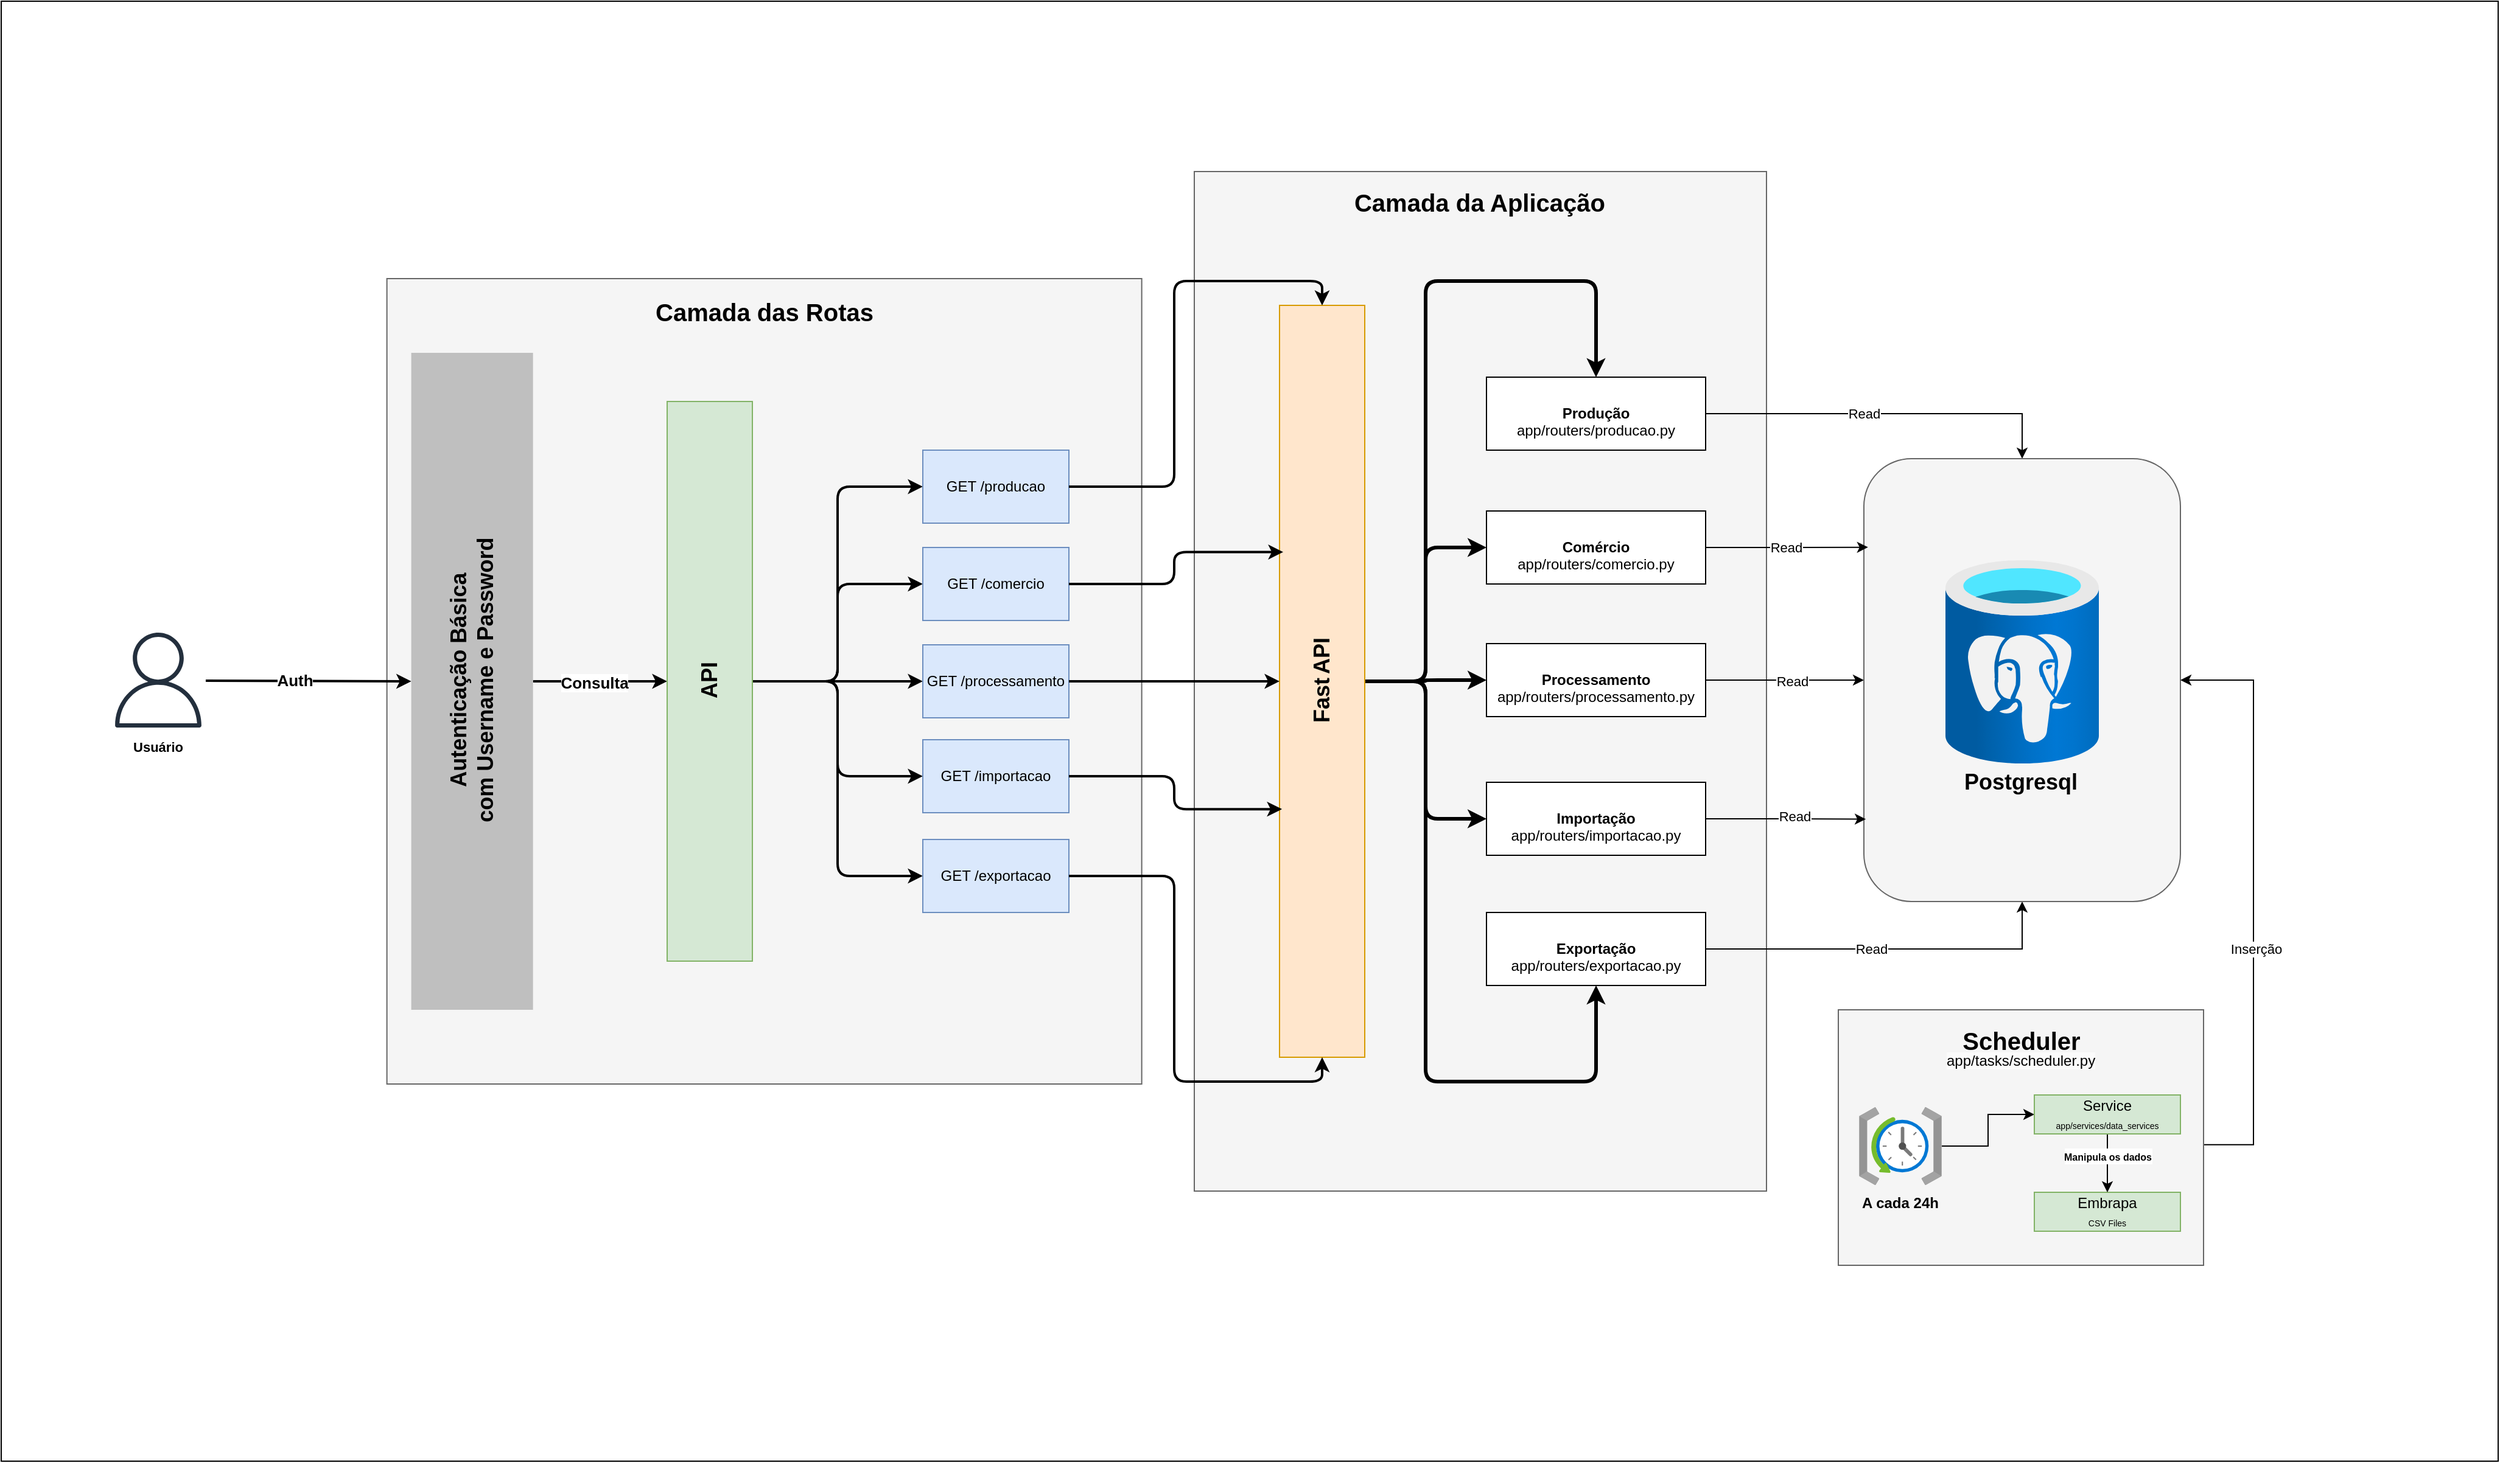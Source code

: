 <mxfile version="26.0.5">
  <diagram name="Página-1" id="JmScz9D42qG63NmWfpSs">
    <mxGraphModel dx="3033" dy="2357" grid="1" gridSize="10" guides="1" tooltips="1" connect="1" arrows="1" fold="1" page="1" pageScale="1" pageWidth="827" pageHeight="1169" math="0" shadow="0">
      <root>
        <mxCell id="0" />
        <mxCell id="1" parent="0" />
        <mxCell id="EYt-4aY_usFX-jZj1nNx-149" value="" style="rounded=0;whiteSpace=wrap;html=1;" vertex="1" parent="1">
          <mxGeometry x="-50" y="-240" width="2051" height="1200" as="geometry" />
        </mxCell>
        <mxCell id="EYt-4aY_usFX-jZj1nNx-17" value="" style="rounded=0;whiteSpace=wrap;html=1;fillColor=#f5f5f5;strokeColor=#666666;fontColor=#333333;" vertex="1" parent="1">
          <mxGeometry x="266.81" y="-12" width="620" height="662" as="geometry" />
        </mxCell>
        <mxCell id="EYt-4aY_usFX-jZj1nNx-2" value="" style="sketch=0;outlineConnect=0;fontColor=#232F3E;gradientColor=none;fillColor=#232F3D;strokeColor=none;dashed=0;verticalLabelPosition=bottom;verticalAlign=top;align=center;html=1;fontSize=12;fontStyle=0;aspect=fixed;pointerEvents=1;shape=mxgraph.aws4.user;" vertex="1" parent="1">
          <mxGeometry x="40" y="279" width="78" height="78" as="geometry" />
        </mxCell>
        <mxCell id="EYt-4aY_usFX-jZj1nNx-3" value="Usuário" style="text;html=1;align=center;verticalAlign=middle;whiteSpace=wrap;rounded=0;fontStyle=1;fontSize=11;" vertex="1" parent="1">
          <mxGeometry x="49" y="358" width="60" height="30" as="geometry" />
        </mxCell>
        <mxCell id="EYt-4aY_usFX-jZj1nNx-40" style="edgeStyle=orthogonalEdgeStyle;rounded=0;orthogonalLoop=1;jettySize=auto;html=1;entryX=1;entryY=0.5;entryDx=0;entryDy=0;fontSize=11;strokeWidth=2;" edge="1" parent="1" source="EYt-4aY_usFX-jZj1nNx-35" target="EYt-4aY_usFX-jZj1nNx-12">
          <mxGeometry relative="1" as="geometry" />
        </mxCell>
        <mxCell id="EYt-4aY_usFX-jZj1nNx-47" value="&lt;font style=&quot;font-size: 13px;&quot;&gt;Consulta&lt;/font&gt;" style="edgeLabel;html=1;align=center;verticalAlign=middle;resizable=0;points=[];fontStyle=1" vertex="1" connectable="0" parent="EYt-4aY_usFX-jZj1nNx-40">
          <mxGeometry x="-0.101" y="-1" relative="1" as="geometry">
            <mxPoint as="offset" />
          </mxGeometry>
        </mxCell>
        <mxCell id="EYt-4aY_usFX-jZj1nNx-35" value="" style="rounded=0;whiteSpace=wrap;html=1;fillColor=#BFBFBF;strokeColor=none;fontColor=#333333;fillStyle=auto;" vertex="1" parent="1">
          <mxGeometry x="286.81" y="49" width="100" height="540" as="geometry" />
        </mxCell>
        <mxCell id="EYt-4aY_usFX-jZj1nNx-7" value="" style="endArrow=classic;html=1;rounded=0;strokeWidth=2;entryX=0;entryY=0.5;entryDx=0;entryDy=0;" edge="1" parent="1" target="EYt-4aY_usFX-jZj1nNx-35">
          <mxGeometry width="50" height="50" relative="1" as="geometry">
            <mxPoint x="118" y="318.5" as="sourcePoint" />
            <mxPoint x="260" y="319" as="targetPoint" />
          </mxGeometry>
        </mxCell>
        <mxCell id="EYt-4aY_usFX-jZj1nNx-8" value="Auth" style="edgeLabel;html=1;align=center;verticalAlign=middle;resizable=0;points=[];fontSize=13;fontStyle=1" vertex="1" connectable="0" parent="EYt-4aY_usFX-jZj1nNx-7">
          <mxGeometry x="-0.12" relative="1" as="geometry">
            <mxPoint x="-2" y="-1" as="offset" />
          </mxGeometry>
        </mxCell>
        <mxCell id="EYt-4aY_usFX-jZj1nNx-41" style="edgeStyle=orthogonalEdgeStyle;rounded=1;orthogonalLoop=1;jettySize=auto;html=1;strokeWidth=2;curved=0;" edge="1" parent="1" source="EYt-4aY_usFX-jZj1nNx-12" target="EYt-4aY_usFX-jZj1nNx-18">
          <mxGeometry relative="1" as="geometry" />
        </mxCell>
        <mxCell id="EYt-4aY_usFX-jZj1nNx-42" style="edgeStyle=orthogonalEdgeStyle;rounded=1;orthogonalLoop=1;jettySize=auto;html=1;entryX=0;entryY=0.5;entryDx=0;entryDy=0;strokeWidth=2;curved=0;" edge="1" parent="1" source="EYt-4aY_usFX-jZj1nNx-12" target="EYt-4aY_usFX-jZj1nNx-19">
          <mxGeometry relative="1" as="geometry" />
        </mxCell>
        <mxCell id="EYt-4aY_usFX-jZj1nNx-43" style="edgeStyle=orthogonalEdgeStyle;rounded=1;orthogonalLoop=1;jettySize=auto;html=1;exitX=0;exitY=0.5;exitDx=0;exitDy=0;strokeWidth=2;curved=0;" edge="1" parent="1" source="EYt-4aY_usFX-jZj1nNx-12" target="EYt-4aY_usFX-jZj1nNx-20">
          <mxGeometry relative="1" as="geometry" />
        </mxCell>
        <mxCell id="EYt-4aY_usFX-jZj1nNx-44" style="edgeStyle=orthogonalEdgeStyle;rounded=1;orthogonalLoop=1;jettySize=auto;html=1;strokeWidth=2;curved=0;" edge="1" parent="1" source="EYt-4aY_usFX-jZj1nNx-12" target="EYt-4aY_usFX-jZj1nNx-21">
          <mxGeometry relative="1" as="geometry" />
        </mxCell>
        <mxCell id="EYt-4aY_usFX-jZj1nNx-45" style="edgeStyle=orthogonalEdgeStyle;rounded=1;orthogonalLoop=1;jettySize=auto;html=1;strokeWidth=2;curved=0;" edge="1" parent="1" source="EYt-4aY_usFX-jZj1nNx-12" target="EYt-4aY_usFX-jZj1nNx-22">
          <mxGeometry relative="1" as="geometry" />
        </mxCell>
        <mxCell id="EYt-4aY_usFX-jZj1nNx-12" value="&lt;h2&gt;&lt;br&gt;&lt;/h2&gt;" style="rounded=0;whiteSpace=wrap;html=1;fillColor=#d5e8d4;strokeColor=#82b366;direction=west;" vertex="1" parent="1">
          <mxGeometry x="497" y="89" width="70" height="460" as="geometry" />
        </mxCell>
        <mxCell id="EYt-4aY_usFX-jZj1nNx-15" value="&lt;h2&gt;API&lt;/h2&gt;" style="text;html=1;align=center;verticalAlign=middle;whiteSpace=wrap;rounded=0;rotation=270;" vertex="1" parent="1">
          <mxGeometry x="502" y="303" width="60" height="30" as="geometry" />
        </mxCell>
        <mxCell id="EYt-4aY_usFX-jZj1nNx-18" value="GET /producao" style="rounded=0;whiteSpace=wrap;html=1;fillColor=#dae8fc;strokeColor=#6c8ebf;" vertex="1" parent="1">
          <mxGeometry x="707" y="129" width="120" height="60" as="geometry" />
        </mxCell>
        <mxCell id="EYt-4aY_usFX-jZj1nNx-19" value="GET /comercio" style="rounded=0;whiteSpace=wrap;html=1;fillColor=#dae8fc;strokeColor=#6c8ebf;" vertex="1" parent="1">
          <mxGeometry x="707" y="209" width="120" height="60" as="geometry" />
        </mxCell>
        <mxCell id="EYt-4aY_usFX-jZj1nNx-20" value="GET /processamento" style="rounded=0;whiteSpace=wrap;html=1;fillColor=#dae8fc;strokeColor=#6c8ebf;" vertex="1" parent="1">
          <mxGeometry x="707" y="289" width="120" height="60" as="geometry" />
        </mxCell>
        <mxCell id="EYt-4aY_usFX-jZj1nNx-21" value="GET /importacao" style="rounded=0;whiteSpace=wrap;html=1;fillColor=#dae8fc;strokeColor=#6c8ebf;" vertex="1" parent="1">
          <mxGeometry x="707" y="367" width="120" height="60" as="geometry" />
        </mxCell>
        <mxCell id="EYt-4aY_usFX-jZj1nNx-22" value="GET /exportacao" style="rounded=0;whiteSpace=wrap;html=1;fillColor=#dae8fc;strokeColor=#6c8ebf;" vertex="1" parent="1">
          <mxGeometry x="707" y="449" width="120" height="60" as="geometry" />
        </mxCell>
        <mxCell id="EYt-4aY_usFX-jZj1nNx-36" value="&lt;h2&gt;Autenticação Básica&lt;br&gt;com Username e Password&lt;/h2&gt;" style="text;html=1;align=center;verticalAlign=middle;whiteSpace=wrap;rounded=0;rotation=270;fontSize=12;fontStyle=1;fontFamily=Helvetica;" vertex="1" parent="1">
          <mxGeometry x="200" y="299.78" width="273.63" height="36.44" as="geometry" />
        </mxCell>
        <mxCell id="EYt-4aY_usFX-jZj1nNx-46" value="&lt;h1&gt;&lt;font style=&quot;font-size: 20px;&quot;&gt;Camada das Rotas&lt;/font&gt;&lt;/h1&gt;" style="text;html=1;align=center;verticalAlign=middle;whiteSpace=wrap;rounded=0;" vertex="1" parent="1">
          <mxGeometry x="482.77" width="188.09" height="30" as="geometry" />
        </mxCell>
        <mxCell id="EYt-4aY_usFX-jZj1nNx-68" value="" style="rounded=0;whiteSpace=wrap;html=1;fillColor=#f5f5f5;fontColor=#333333;strokeColor=#666666;" vertex="1" parent="1">
          <mxGeometry x="930" y="-100" width="470" height="838" as="geometry" />
        </mxCell>
        <mxCell id="EYt-4aY_usFX-jZj1nNx-99" style="edgeStyle=orthogonalEdgeStyle;rounded=1;orthogonalLoop=1;jettySize=auto;html=1;curved=0;strokeWidth=3;" edge="1" parent="1" source="EYt-4aY_usFX-jZj1nNx-70" target="EYt-4aY_usFX-jZj1nNx-90">
          <mxGeometry relative="1" as="geometry" />
        </mxCell>
        <mxCell id="EYt-4aY_usFX-jZj1nNx-100" style="edgeStyle=orthogonalEdgeStyle;rounded=1;orthogonalLoop=1;jettySize=auto;html=1;curved=0;strokeWidth=3;" edge="1" parent="1" source="EYt-4aY_usFX-jZj1nNx-70" target="EYt-4aY_usFX-jZj1nNx-94">
          <mxGeometry relative="1" as="geometry" />
        </mxCell>
        <mxCell id="EYt-4aY_usFX-jZj1nNx-101" style="edgeStyle=orthogonalEdgeStyle;rounded=1;orthogonalLoop=1;jettySize=auto;html=1;entryX=0.5;entryY=0;entryDx=0;entryDy=0;curved=0;strokeWidth=3;" edge="1" parent="1" source="EYt-4aY_usFX-jZj1nNx-70" target="EYt-4aY_usFX-jZj1nNx-83">
          <mxGeometry relative="1" as="geometry" />
        </mxCell>
        <mxCell id="EYt-4aY_usFX-jZj1nNx-102" style="edgeStyle=orthogonalEdgeStyle;rounded=1;orthogonalLoop=1;jettySize=auto;html=1;entryX=0;entryY=0.5;entryDx=0;entryDy=0;curved=0;strokeWidth=3;" edge="1" parent="1" source="EYt-4aY_usFX-jZj1nNx-70" target="EYt-4aY_usFX-jZj1nNx-88">
          <mxGeometry relative="1" as="geometry" />
        </mxCell>
        <mxCell id="EYt-4aY_usFX-jZj1nNx-103" style="edgeStyle=orthogonalEdgeStyle;rounded=1;orthogonalLoop=1;jettySize=auto;html=1;entryX=0.5;entryY=1;entryDx=0;entryDy=0;curved=0;strokeWidth=3;" edge="1" parent="1" source="EYt-4aY_usFX-jZj1nNx-70" target="EYt-4aY_usFX-jZj1nNx-86">
          <mxGeometry relative="1" as="geometry" />
        </mxCell>
        <mxCell id="EYt-4aY_usFX-jZj1nNx-70" value="&lt;h2&gt;&lt;br&gt;&lt;/h2&gt;" style="rounded=0;whiteSpace=wrap;html=1;fillColor=#ffe6cc;strokeColor=#d79b00;direction=west;" vertex="1" parent="1">
          <mxGeometry x="1000" y="10" width="70" height="618" as="geometry" />
        </mxCell>
        <mxCell id="EYt-4aY_usFX-jZj1nNx-71" value="&lt;h2&gt;Fast&lt;span style=&quot;white-space: pre;&quot;&gt;&#x9;&lt;/span&gt;API&lt;/h2&gt;" style="text;html=1;align=center;verticalAlign=middle;whiteSpace=wrap;rounded=0;rotation=270;" vertex="1" parent="1">
          <mxGeometry x="1005" y="303" width="60" height="30" as="geometry" />
        </mxCell>
        <mxCell id="EYt-4aY_usFX-jZj1nNx-81" style="edgeStyle=orthogonalEdgeStyle;rounded=1;orthogonalLoop=1;jettySize=auto;html=1;entryX=0.957;entryY=0.672;entryDx=0;entryDy=0;entryPerimeter=0;strokeWidth=2;curved=0;flowAnimation=0;shadow=0;jumpStyle=none;" edge="1" parent="1" source="EYt-4aY_usFX-jZj1nNx-19" target="EYt-4aY_usFX-jZj1nNx-70">
          <mxGeometry relative="1" as="geometry" />
        </mxCell>
        <mxCell id="EYt-4aY_usFX-jZj1nNx-80" style="edgeStyle=orthogonalEdgeStyle;rounded=1;orthogonalLoop=1;jettySize=auto;html=1;entryX=0.5;entryY=1;entryDx=0;entryDy=0;strokeWidth=2;curved=0;flowAnimation=0;shadow=0;jumpStyle=none;" edge="1" parent="1" source="EYt-4aY_usFX-jZj1nNx-18" target="EYt-4aY_usFX-jZj1nNx-70">
          <mxGeometry relative="1" as="geometry" />
        </mxCell>
        <mxCell id="EYt-4aY_usFX-jZj1nNx-79" style="edgeStyle=orthogonalEdgeStyle;rounded=1;orthogonalLoop=1;jettySize=auto;html=1;entryX=0.5;entryY=0;entryDx=0;entryDy=0;strokeWidth=2;curved=0;flowAnimation=0;shadow=0;jumpStyle=none;" edge="1" parent="1" source="EYt-4aY_usFX-jZj1nNx-22" target="EYt-4aY_usFX-jZj1nNx-70">
          <mxGeometry relative="1" as="geometry" />
        </mxCell>
        <mxCell id="EYt-4aY_usFX-jZj1nNx-76" style="edgeStyle=orthogonalEdgeStyle;rounded=1;orthogonalLoop=1;jettySize=auto;html=1;entryX=1;entryY=0.5;entryDx=0;entryDy=0;strokeWidth=2;curved=0;flowAnimation=0;shadow=0;jumpStyle=none;" edge="1" parent="1" source="EYt-4aY_usFX-jZj1nNx-20" target="EYt-4aY_usFX-jZj1nNx-70">
          <mxGeometry relative="1" as="geometry" />
        </mxCell>
        <mxCell id="EYt-4aY_usFX-jZj1nNx-82" style="edgeStyle=orthogonalEdgeStyle;rounded=1;orthogonalLoop=1;jettySize=auto;html=1;entryX=0.971;entryY=0.33;entryDx=0;entryDy=0;entryPerimeter=0;strokeWidth=2;curved=0;flowAnimation=0;shadow=0;jumpStyle=none;" edge="1" parent="1" source="EYt-4aY_usFX-jZj1nNx-21" target="EYt-4aY_usFX-jZj1nNx-70">
          <mxGeometry relative="1" as="geometry" />
        </mxCell>
        <mxCell id="EYt-4aY_usFX-jZj1nNx-113" style="edgeStyle=orthogonalEdgeStyle;rounded=0;orthogonalLoop=1;jettySize=auto;html=1;" edge="1" parent="1" source="EYt-4aY_usFX-jZj1nNx-83" target="EYt-4aY_usFX-jZj1nNx-104">
          <mxGeometry relative="1" as="geometry" />
        </mxCell>
        <mxCell id="EYt-4aY_usFX-jZj1nNx-121" value="Read" style="edgeLabel;html=1;align=center;verticalAlign=middle;resizable=0;points=[];" vertex="1" connectable="0" parent="EYt-4aY_usFX-jZj1nNx-113">
          <mxGeometry x="0.016" y="-1" relative="1" as="geometry">
            <mxPoint x="-21" y="-1" as="offset" />
          </mxGeometry>
        </mxCell>
        <mxCell id="EYt-4aY_usFX-jZj1nNx-83" value="&lt;b&gt;Produção&lt;/b&gt;" style="rounded=0;whiteSpace=wrap;html=1;" vertex="1" parent="1">
          <mxGeometry x="1170" y="69" width="180" height="60" as="geometry" />
        </mxCell>
        <mxCell id="EYt-4aY_usFX-jZj1nNx-85" value="app/routers/producao.py" style="text;html=1;align=center;verticalAlign=middle;whiteSpace=wrap;rounded=0;" vertex="1" parent="1">
          <mxGeometry x="1190" y="108" width="140" height="10" as="geometry" />
        </mxCell>
        <mxCell id="EYt-4aY_usFX-jZj1nNx-114" style="edgeStyle=orthogonalEdgeStyle;rounded=0;orthogonalLoop=1;jettySize=auto;html=1;entryX=0.5;entryY=1;entryDx=0;entryDy=0;" edge="1" parent="1" source="EYt-4aY_usFX-jZj1nNx-86" target="EYt-4aY_usFX-jZj1nNx-104">
          <mxGeometry relative="1" as="geometry" />
        </mxCell>
        <mxCell id="EYt-4aY_usFX-jZj1nNx-118" value="Read" style="edgeLabel;html=1;align=center;verticalAlign=middle;resizable=0;points=[];" vertex="1" connectable="0" parent="EYt-4aY_usFX-jZj1nNx-114">
          <mxGeometry x="-0.091" relative="1" as="geometry">
            <mxPoint as="offset" />
          </mxGeometry>
        </mxCell>
        <mxCell id="EYt-4aY_usFX-jZj1nNx-86" value="&lt;b&gt;Exportação&lt;/b&gt;" style="rounded=0;whiteSpace=wrap;html=1;" vertex="1" parent="1">
          <mxGeometry x="1170" y="509" width="180" height="60" as="geometry" />
        </mxCell>
        <mxCell id="EYt-4aY_usFX-jZj1nNx-87" value="app/routers/exportacao.py" style="text;html=1;align=center;verticalAlign=middle;whiteSpace=wrap;rounded=0;" vertex="1" parent="1">
          <mxGeometry x="1190" y="548" width="140" height="10" as="geometry" />
        </mxCell>
        <mxCell id="EYt-4aY_usFX-jZj1nNx-88" value="&lt;b&gt;Importação&lt;/b&gt;" style="rounded=0;whiteSpace=wrap;html=1;" vertex="1" parent="1">
          <mxGeometry x="1170" y="402" width="180" height="60" as="geometry" />
        </mxCell>
        <mxCell id="EYt-4aY_usFX-jZj1nNx-89" value="app/routers/importacao.py" style="text;html=1;align=center;verticalAlign=middle;whiteSpace=wrap;rounded=0;" vertex="1" parent="1">
          <mxGeometry x="1190" y="441" width="140" height="10" as="geometry" />
        </mxCell>
        <mxCell id="EYt-4aY_usFX-jZj1nNx-111" style="edgeStyle=orthogonalEdgeStyle;rounded=0;orthogonalLoop=1;jettySize=auto;html=1;" edge="1" parent="1" source="EYt-4aY_usFX-jZj1nNx-90" target="EYt-4aY_usFX-jZj1nNx-104">
          <mxGeometry relative="1" as="geometry" />
        </mxCell>
        <mxCell id="EYt-4aY_usFX-jZj1nNx-119" value="Read" style="edgeLabel;html=1;align=center;verticalAlign=middle;resizable=0;points=[];" vertex="1" connectable="0" parent="EYt-4aY_usFX-jZj1nNx-111">
          <mxGeometry x="0.282" y="-2" relative="1" as="geometry">
            <mxPoint x="-13" y="-1" as="offset" />
          </mxGeometry>
        </mxCell>
        <mxCell id="EYt-4aY_usFX-jZj1nNx-90" value="&lt;b&gt;Processamento&lt;/b&gt;" style="rounded=0;whiteSpace=wrap;html=1;" vertex="1" parent="1">
          <mxGeometry x="1170" y="288" width="180" height="60" as="geometry" />
        </mxCell>
        <mxCell id="EYt-4aY_usFX-jZj1nNx-91" value="app/routers/processamento.py" style="text;html=1;align=center;verticalAlign=middle;whiteSpace=wrap;rounded=0;" vertex="1" parent="1">
          <mxGeometry x="1190" y="327" width="140" height="10" as="geometry" />
        </mxCell>
        <mxCell id="EYt-4aY_usFX-jZj1nNx-94" value="&lt;b&gt;Comércio&lt;/b&gt;" style="rounded=0;whiteSpace=wrap;html=1;" vertex="1" parent="1">
          <mxGeometry x="1170" y="179" width="180" height="60" as="geometry" />
        </mxCell>
        <mxCell id="EYt-4aY_usFX-jZj1nNx-95" value="app/routers/comercio.py" style="text;html=1;align=center;verticalAlign=middle;whiteSpace=wrap;rounded=0;" vertex="1" parent="1">
          <mxGeometry x="1190" y="218" width="140" height="10" as="geometry" />
        </mxCell>
        <mxCell id="EYt-4aY_usFX-jZj1nNx-104" value="" style="rounded=1;whiteSpace=wrap;html=1;fillColor=#f5f5f5;fontColor=#333333;strokeColor=#666666;" vertex="1" parent="1">
          <mxGeometry x="1480" y="136" width="260" height="364" as="geometry" />
        </mxCell>
        <mxCell id="EYt-4aY_usFX-jZj1nNx-105" value="" style="image;aspect=fixed;html=1;points=[];align=center;fontSize=12;image=img/lib/azure2/databases/Azure_Database_PostgreSQL_Server.svg;" vertex="1" parent="1">
          <mxGeometry x="1547" y="219" width="126" height="168" as="geometry" />
        </mxCell>
        <mxCell id="EYt-4aY_usFX-jZj1nNx-106" value="&lt;h2&gt;Postgresql&lt;/h2&gt;" style="text;html=1;align=center;verticalAlign=middle;whiteSpace=wrap;rounded=0;" vertex="1" parent="1">
          <mxGeometry x="1564" y="387" width="90" height="30" as="geometry" />
        </mxCell>
        <mxCell id="EYt-4aY_usFX-jZj1nNx-108" value="&lt;h1&gt;&lt;font style=&quot;font-size: 20px;&quot;&gt;Camada da Aplicação&lt;/font&gt;&lt;/h1&gt;" style="text;html=1;align=center;verticalAlign=middle;whiteSpace=wrap;rounded=0;" vertex="1" parent="1">
          <mxGeometry x="1060.48" y="-90" width="209.05" height="30" as="geometry" />
        </mxCell>
        <mxCell id="EYt-4aY_usFX-jZj1nNx-110" style="edgeStyle=orthogonalEdgeStyle;rounded=0;orthogonalLoop=1;jettySize=auto;html=1;entryX=0.006;entryY=0.814;entryDx=0;entryDy=0;entryPerimeter=0;" edge="1" parent="1" source="EYt-4aY_usFX-jZj1nNx-88" target="EYt-4aY_usFX-jZj1nNx-104">
          <mxGeometry relative="1" as="geometry" />
        </mxCell>
        <mxCell id="EYt-4aY_usFX-jZj1nNx-117" value="Read" style="edgeLabel;html=1;align=center;verticalAlign=middle;resizable=0;points=[];" vertex="1" connectable="0" parent="EYt-4aY_usFX-jZj1nNx-110">
          <mxGeometry x="0.105" y="3" relative="1" as="geometry">
            <mxPoint as="offset" />
          </mxGeometry>
        </mxCell>
        <mxCell id="EYt-4aY_usFX-jZj1nNx-112" style="edgeStyle=orthogonalEdgeStyle;rounded=0;orthogonalLoop=1;jettySize=auto;html=1;entryX=0.013;entryY=0.2;entryDx=0;entryDy=0;entryPerimeter=0;" edge="1" parent="1" source="EYt-4aY_usFX-jZj1nNx-94" target="EYt-4aY_usFX-jZj1nNx-104">
          <mxGeometry relative="1" as="geometry" />
        </mxCell>
        <mxCell id="EYt-4aY_usFX-jZj1nNx-120" value="Read" style="edgeLabel;html=1;align=center;verticalAlign=middle;resizable=0;points=[];" vertex="1" connectable="0" parent="EYt-4aY_usFX-jZj1nNx-112">
          <mxGeometry x="-0.012" relative="1" as="geometry">
            <mxPoint as="offset" />
          </mxGeometry>
        </mxCell>
        <mxCell id="EYt-4aY_usFX-jZj1nNx-132" style="edgeStyle=orthogonalEdgeStyle;rounded=0;orthogonalLoop=1;jettySize=auto;html=1;entryX=1;entryY=0.5;entryDx=0;entryDy=0;exitX=0.993;exitY=0.528;exitDx=0;exitDy=0;exitPerimeter=0;" edge="1" parent="1" source="EYt-4aY_usFX-jZj1nNx-125" target="EYt-4aY_usFX-jZj1nNx-104">
          <mxGeometry relative="1" as="geometry">
            <mxPoint x="1780" y="830" as="sourcePoint" />
            <Array as="points">
              <mxPoint x="1800" y="700" />
              <mxPoint x="1800" y="318" />
            </Array>
          </mxGeometry>
        </mxCell>
        <mxCell id="EYt-4aY_usFX-jZj1nNx-133" value="Inserção" style="edgeLabel;html=1;align=center;verticalAlign=middle;resizable=0;points=[];" vertex="1" connectable="0" parent="EYt-4aY_usFX-jZj1nNx-132">
          <mxGeometry x="-0.109" y="-2" relative="1" as="geometry">
            <mxPoint y="12" as="offset" />
          </mxGeometry>
        </mxCell>
        <mxCell id="EYt-4aY_usFX-jZj1nNx-125" value="" style="rounded=0;whiteSpace=wrap;html=1;fillColor=#f5f5f5;fontColor=#333333;strokeColor=#666666;" vertex="1" parent="1">
          <mxGeometry x="1459" y="589" width="300" height="210" as="geometry" />
        </mxCell>
        <mxCell id="EYt-4aY_usFX-jZj1nNx-127" value="&lt;h1&gt;&lt;span style=&quot;font-size: 20px;&quot;&gt;Scheduler&lt;/span&gt;&lt;/h1&gt;" style="text;html=1;align=center;verticalAlign=middle;whiteSpace=wrap;rounded=0;" vertex="1" parent="1">
          <mxGeometry x="1505.47" y="599" width="209.05" height="30" as="geometry" />
        </mxCell>
        <mxCell id="EYt-4aY_usFX-jZj1nNx-146" style="edgeStyle=orthogonalEdgeStyle;rounded=0;orthogonalLoop=1;jettySize=auto;html=1;entryX=0;entryY=0.5;entryDx=0;entryDy=0;" edge="1" parent="1" source="EYt-4aY_usFX-jZj1nNx-130" target="EYt-4aY_usFX-jZj1nNx-141">
          <mxGeometry relative="1" as="geometry" />
        </mxCell>
        <mxCell id="EYt-4aY_usFX-jZj1nNx-130" value="" style="image;aspect=fixed;html=1;points=[];align=center;fontSize=12;image=img/lib/azure2/management_governance/Scheduler_Job_Collections.svg;" vertex="1" parent="1">
          <mxGeometry x="1476" y="669" width="68" height="64" as="geometry" />
        </mxCell>
        <mxCell id="EYt-4aY_usFX-jZj1nNx-131" value="&lt;b&gt;A cada 24h&lt;/b&gt;" style="text;html=1;align=center;verticalAlign=middle;whiteSpace=wrap;rounded=0;" vertex="1" parent="1">
          <mxGeometry x="1475" y="733" width="70" height="30" as="geometry" />
        </mxCell>
        <UserObject label="&lt;span style=&quot;color: rgb(0, 0, 0); font-family: Helvetica; font-size: 12px; font-style: normal; font-variant-ligatures: normal; font-variant-caps: normal; font-weight: 400; letter-spacing: normal; orphans: 2; text-align: center; text-indent: 0px; text-transform: none; widows: 2; word-spacing: 0px; -webkit-text-stroke-width: 0px; white-space: normal; background-color: rgb(251, 251, 251); text-decoration-thickness: initial; text-decoration-style: initial; text-decoration-color: initial; float: none; display: inline !important;&quot;&gt;app/tasks/scheduler.py&lt;/span&gt;" link="&lt;span style=&quot;color: rgb(0, 0, 0); font-family: Helvetica; font-size: 12px; font-style: normal; font-variant-ligatures: normal; font-variant-caps: normal; font-weight: 400; letter-spacing: normal; orphans: 2; text-align: center; text-indent: 0px; text-transform: none; widows: 2; word-spacing: 0px; -webkit-text-stroke-width: 0px; white-space: normal; background-color: rgb(251, 251, 251); text-decoration-thickness: initial; text-decoration-style: initial; text-decoration-color: initial; display: inline !important; float: none;&quot;&gt;app/routers/exportacao.py&lt;/span&gt;" id="EYt-4aY_usFX-jZj1nNx-134">
          <mxCell style="text;whiteSpace=wrap;html=1;" vertex="1" parent="1">
            <mxGeometry x="1546" y="617" width="130" height="20" as="geometry" />
          </mxCell>
        </UserObject>
        <mxCell id="EYt-4aY_usFX-jZj1nNx-135" value="&lt;font&gt;Embrapa&lt;/font&gt;&lt;div&gt;&lt;font style=&quot;font-size: 7px; line-height: 100%;&quot;&gt;CSV Files&lt;/font&gt;&lt;/div&gt;" style="rounded=0;whiteSpace=wrap;html=1;fillColor=#d5e8d4;strokeColor=#82b366;" vertex="1" parent="1">
          <mxGeometry x="1620" y="739" width="120" height="32" as="geometry" />
        </mxCell>
        <mxCell id="EYt-4aY_usFX-jZj1nNx-142" style="edgeStyle=orthogonalEdgeStyle;rounded=0;orthogonalLoop=1;jettySize=auto;html=1;entryX=0.5;entryY=0;entryDx=0;entryDy=0;" edge="1" parent="1" source="EYt-4aY_usFX-jZj1nNx-141" target="EYt-4aY_usFX-jZj1nNx-135">
          <mxGeometry relative="1" as="geometry" />
        </mxCell>
        <mxCell id="EYt-4aY_usFX-jZj1nNx-143" value="&lt;span&gt;&lt;font style=&quot;font-size: 8px;&quot;&gt;&lt;b&gt;Manipula os dados&lt;/b&gt;&lt;/font&gt;&lt;/span&gt;" style="edgeLabel;html=1;align=center;verticalAlign=middle;resizable=0;points=[];labelBackgroundColor=default;" vertex="1" connectable="0" parent="EYt-4aY_usFX-jZj1nNx-142">
          <mxGeometry x="-0.271" y="-2" relative="1" as="geometry">
            <mxPoint x="2" as="offset" />
          </mxGeometry>
        </mxCell>
        <mxCell id="EYt-4aY_usFX-jZj1nNx-141" value="&lt;div&gt;&lt;font style=&quot;line-height: 100%;&quot;&gt;Service&lt;/font&gt;&lt;/div&gt;&lt;div&gt;&lt;span style=&quot;font-size: 7px;&quot;&gt;app/services/data_services&lt;/span&gt;&lt;/div&gt;" style="rounded=0;whiteSpace=wrap;html=1;fillColor=#d5e8d4;strokeColor=#82b366;" vertex="1" parent="1">
          <mxGeometry x="1620" y="659" width="120" height="32" as="geometry" />
        </mxCell>
      </root>
    </mxGraphModel>
  </diagram>
</mxfile>
